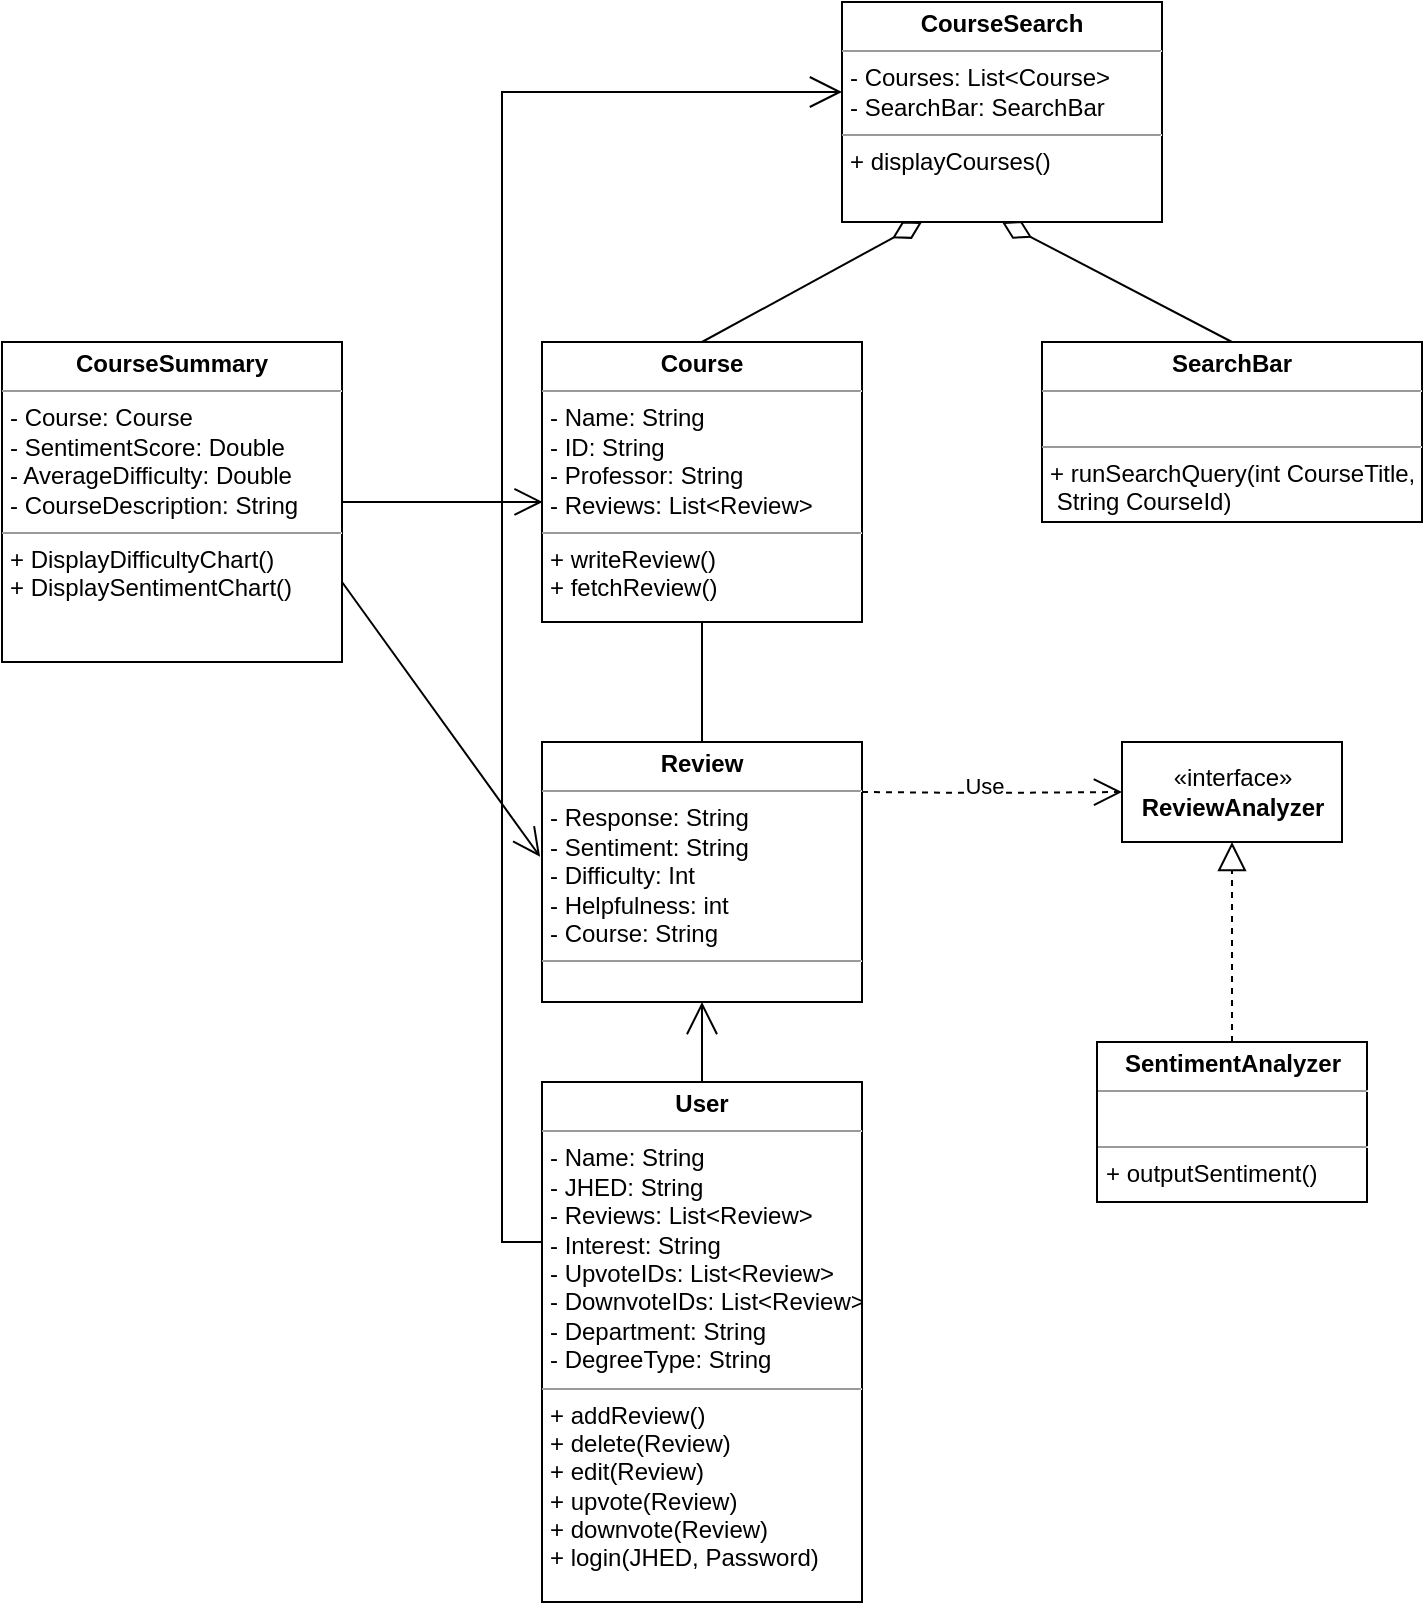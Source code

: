 <mxfile version="20.5.3" type="github">
  <diagram id="4XTOWNeRHPp-hLria3tP" name="Page-1">
    <mxGraphModel dx="1694" dy="287" grid="1" gridSize="10" guides="1" tooltips="1" connect="1" arrows="1" fold="1" page="1" pageScale="1" pageWidth="1100" pageHeight="850" math="0" shadow="0">
      <root>
        <mxCell id="0" />
        <mxCell id="1" parent="0" />
        <mxCell id="gsyXQG4FVz-aXH8XWBUT-53" style="edgeStyle=none;rounded=0;orthogonalLoop=1;jettySize=auto;html=1;exitX=0.5;exitY=0;exitDx=0;exitDy=0;entryX=0.25;entryY=1;entryDx=0;entryDy=0;startArrow=none;startFill=0;endArrow=diamondThin;endFill=0;startSize=14;endSize=14;sourcePerimeterSpacing=0;" parent="1" source="gsyXQG4FVz-aXH8XWBUT-15" target="gsyXQG4FVz-aXH8XWBUT-21" edge="1">
          <mxGeometry relative="1" as="geometry" />
        </mxCell>
        <mxCell id="gsyXQG4FVz-aXH8XWBUT-57" style="edgeStyle=none;rounded=0;orthogonalLoop=1;jettySize=auto;html=1;exitX=0.5;exitY=1;exitDx=0;exitDy=0;entryX=0.5;entryY=0;entryDx=0;entryDy=0;startArrow=none;startFill=0;endArrow=none;endFill=0;startSize=14;endSize=14;sourcePerimeterSpacing=0;" parent="1" source="gsyXQG4FVz-aXH8XWBUT-15" target="gsyXQG4FVz-aXH8XWBUT-16" edge="1">
          <mxGeometry relative="1" as="geometry" />
        </mxCell>
        <mxCell id="jOvYZxievd3dL9-hsqpI-9" value="" style="edgeStyle=orthogonalEdgeStyle;rounded=0;orthogonalLoop=1;jettySize=auto;html=1;endArrow=none;endFill=0;" parent="1" source="gsyXQG4FVz-aXH8XWBUT-15" target="gsyXQG4FVz-aXH8XWBUT-16" edge="1">
          <mxGeometry relative="1" as="geometry" />
        </mxCell>
        <mxCell id="gsyXQG4FVz-aXH8XWBUT-15" value="&lt;p style=&quot;margin:0px;margin-top:4px;text-align:center;&quot;&gt;&lt;b&gt;Course&lt;/b&gt;&lt;/p&gt;&lt;hr size=&quot;1&quot;&gt;&lt;p style=&quot;margin:0px;margin-left:4px;&quot;&gt;- Name: String&lt;/p&gt;&lt;p style=&quot;margin:0px;margin-left:4px;&quot;&gt;- ID: String&lt;/p&gt;&lt;p style=&quot;margin:0px;margin-left:4px;&quot;&gt;- Professor: String&lt;/p&gt;&lt;p style=&quot;margin:0px;margin-left:4px;&quot;&gt;- Reviews: List&amp;lt;Review&amp;gt;&lt;/p&gt;&lt;hr size=&quot;1&quot;&gt;&lt;p style=&quot;margin:0px;margin-left:4px;&quot;&gt;+ writeReview()&lt;/p&gt;&lt;p style=&quot;margin:0px;margin-left:4px;&quot;&gt;+ fetchReview()&lt;/p&gt;&lt;p style=&quot;margin:0px;margin-left:4px;&quot;&gt;&lt;br&gt;&lt;/p&gt;" style="verticalAlign=top;align=left;overflow=fill;fontSize=12;fontFamily=Helvetica;html=1;" parent="1" vertex="1">
          <mxGeometry x="380" y="1045" width="160" height="140" as="geometry" />
        </mxCell>
        <mxCell id="gsyXQG4FVz-aXH8XWBUT-56" style="edgeStyle=none;rounded=0;orthogonalLoop=1;jettySize=auto;html=1;exitX=0.5;exitY=1;exitDx=0;exitDy=0;entryX=0.5;entryY=0;entryDx=0;entryDy=0;startArrow=open;startFill=0;endArrow=none;endFill=0;startSize=14;endSize=14;sourcePerimeterSpacing=0;" parent="1" source="gsyXQG4FVz-aXH8XWBUT-16" target="gsyXQG4FVz-aXH8XWBUT-18" edge="1">
          <mxGeometry relative="1" as="geometry" />
        </mxCell>
        <mxCell id="gsyXQG4FVz-aXH8XWBUT-16" value="&lt;p style=&quot;margin:0px;margin-top:4px;text-align:center;&quot;&gt;&lt;b&gt;Review&lt;/b&gt;&lt;/p&gt;&lt;hr size=&quot;1&quot;&gt;&lt;p style=&quot;margin:0px;margin-left:4px;&quot;&gt;&lt;span style=&quot;background-color: initial;&quot;&gt;- Response: String&lt;/span&gt;&lt;br&gt;&lt;/p&gt;&lt;p style=&quot;margin:0px;margin-left:4px;&quot;&gt;- Sentiment: String&lt;/p&gt;&lt;p style=&quot;margin:0px;margin-left:4px;&quot;&gt;- Difficulty: Int&lt;/p&gt;&lt;p style=&quot;margin:0px;margin-left:4px;&quot;&gt;- Helpfulness: int&lt;/p&gt;&lt;p style=&quot;margin:0px;margin-left:4px;&quot;&gt;- Course: String&lt;/p&gt;&lt;hr size=&quot;1&quot;&gt;&lt;p style=&quot;margin:0px;margin-left:4px;&quot;&gt;&lt;br&gt;&lt;/p&gt;" style="verticalAlign=top;align=left;overflow=fill;fontSize=12;fontFamily=Helvetica;html=1;" parent="1" vertex="1">
          <mxGeometry x="380" y="1245" width="160" height="130" as="geometry" />
        </mxCell>
        <mxCell id="gsyXQG4FVz-aXH8XWBUT-58" style="edgeStyle=orthogonalEdgeStyle;rounded=0;orthogonalLoop=1;jettySize=auto;html=1;exitX=0;exitY=0.5;exitDx=0;exitDy=0;startArrow=none;startFill=0;endArrow=open;endFill=0;startSize=14;endSize=14;sourcePerimeterSpacing=0;" parent="1" source="gsyXQG4FVz-aXH8XWBUT-18" target="gsyXQG4FVz-aXH8XWBUT-21" edge="1">
          <mxGeometry relative="1" as="geometry">
            <Array as="points">
              <mxPoint x="360" y="1495" />
              <mxPoint x="360" y="920" />
            </Array>
          </mxGeometry>
        </mxCell>
        <mxCell id="gsyXQG4FVz-aXH8XWBUT-18" value="&lt;p style=&quot;margin:0px;margin-top:4px;text-align:center;&quot;&gt;&lt;b&gt;User&lt;/b&gt;&lt;/p&gt;&lt;hr size=&quot;1&quot;&gt;&lt;p style=&quot;margin:0px;margin-left:4px;&quot;&gt;- Name: String&lt;/p&gt;&lt;p style=&quot;margin:0px;margin-left:4px;&quot;&gt;- JHED: String&lt;/p&gt;&lt;p style=&quot;margin:0px;margin-left:4px;&quot;&gt;- Reviews: List&amp;lt;Review&amp;gt;&lt;/p&gt;&lt;p style=&quot;margin:0px;margin-left:4px;&quot;&gt;- Interest: String&lt;/p&gt;&lt;p style=&quot;margin:0px;margin-left:4px;&quot;&gt;- UpvoteIDs: List&amp;lt;Review&amp;gt;&lt;/p&gt;&lt;p style=&quot;margin:0px;margin-left:4px;&quot;&gt;- DownvoteIDs: List&amp;lt;Review&amp;gt;&lt;/p&gt;&lt;p style=&quot;margin:0px;margin-left:4px;&quot;&gt;- Department: String&lt;/p&gt;&lt;p style=&quot;margin:0px;margin-left:4px;&quot;&gt;- DegreeType: String&lt;/p&gt;&lt;hr size=&quot;1&quot;&gt;&lt;p style=&quot;margin:0px;margin-left:4px;&quot;&gt;+ addReview()&lt;/p&gt;&lt;p style=&quot;margin:0px;margin-left:4px;&quot;&gt;+ delete(Review)&lt;/p&gt;&lt;p style=&quot;margin:0px;margin-left:4px;&quot;&gt;+ edit(Review)&lt;/p&gt;&lt;p style=&quot;margin:0px;margin-left:4px;&quot;&gt;+ upvote(Review)&lt;/p&gt;&lt;p style=&quot;margin: 0px 0px 0px 4px;&quot;&gt;+ downvote(Review)&lt;/p&gt;&lt;p style=&quot;margin:0px;margin-left:4px;&quot;&gt;+ login(JHED, Password)&lt;/p&gt;" style="verticalAlign=top;align=left;overflow=fill;fontSize=12;fontFamily=Helvetica;html=1;" parent="1" vertex="1">
          <mxGeometry x="380" y="1415" width="160" height="260" as="geometry" />
        </mxCell>
        <mxCell id="gsyXQG4FVz-aXH8XWBUT-54" style="edgeStyle=none;rounded=0;orthogonalLoop=1;jettySize=auto;html=1;exitX=0.5;exitY=0;exitDx=0;exitDy=0;entryX=0.5;entryY=1;entryDx=0;entryDy=0;startArrow=none;startFill=0;endArrow=diamondThin;endFill=0;startSize=14;endSize=14;sourcePerimeterSpacing=0;" parent="1" source="gsyXQG4FVz-aXH8XWBUT-19" target="gsyXQG4FVz-aXH8XWBUT-21" edge="1">
          <mxGeometry relative="1" as="geometry" />
        </mxCell>
        <mxCell id="gsyXQG4FVz-aXH8XWBUT-19" value="&lt;p style=&quot;margin:0px;margin-top:4px;text-align:center;&quot;&gt;&lt;b&gt;SearchBar&lt;/b&gt;&lt;/p&gt;&lt;hr size=&quot;1&quot;&gt;&lt;p style=&quot;margin:0px;margin-left:4px;&quot;&gt;&lt;br&gt;&lt;/p&gt;&lt;hr size=&quot;1&quot;&gt;&lt;p style=&quot;margin:0px;margin-left:4px;&quot;&gt;+ runSearchQuery(int CourseTitle,&lt;/p&gt;&lt;p style=&quot;margin:0px;margin-left:4px;&quot;&gt;&amp;nbsp;String CourseId)&lt;/p&gt;&lt;p style=&quot;margin:0px;margin-left:4px;&quot;&gt;&lt;br&gt;&lt;/p&gt;&lt;p style=&quot;margin:0px;margin-left:4px;&quot;&gt;&lt;br&gt;&lt;/p&gt;&lt;p style=&quot;margin:0px;margin-left:4px;&quot;&gt;&lt;br&gt;&lt;/p&gt;" style="verticalAlign=top;align=left;overflow=fill;fontSize=12;fontFamily=Helvetica;html=1;" parent="1" vertex="1">
          <mxGeometry x="630" y="1045" width="190" height="90" as="geometry" />
        </mxCell>
        <mxCell id="gsyXQG4FVz-aXH8XWBUT-21" value="&lt;p style=&quot;margin:0px;margin-top:4px;text-align:center;&quot;&gt;&lt;b&gt;CourseSearch&lt;/b&gt;&lt;/p&gt;&lt;hr size=&quot;1&quot;&gt;&lt;p style=&quot;margin:0px;margin-left:4px;&quot;&gt;- Courses: List&amp;lt;Course&amp;gt;&lt;/p&gt;&lt;p style=&quot;margin:0px;margin-left:4px;&quot;&gt;- SearchBar: SearchBar&lt;br&gt;&lt;/p&gt;&lt;hr size=&quot;1&quot;&gt;&lt;p style=&quot;margin:0px;margin-left:4px;&quot;&gt;+ displayCourses()&lt;/p&gt;&lt;p style=&quot;margin:0px;margin-left:4px;&quot;&gt;&lt;br&gt;&lt;/p&gt;&lt;p style=&quot;margin:0px;margin-left:4px;&quot;&gt;&lt;br&gt;&lt;/p&gt;&lt;p style=&quot;margin:0px;margin-left:4px;&quot;&gt;&lt;br&gt;&lt;/p&gt;&lt;p style=&quot;margin:0px;margin-left:4px;&quot;&gt;&lt;br&gt;&lt;/p&gt;&lt;p style=&quot;margin:0px;margin-left:4px;&quot;&gt;&lt;br&gt;&lt;/p&gt;" style="verticalAlign=top;align=left;overflow=fill;fontSize=12;fontFamily=Helvetica;html=1;" parent="1" vertex="1">
          <mxGeometry x="530" y="875" width="160" height="110" as="geometry" />
        </mxCell>
        <mxCell id="gsyXQG4FVz-aXH8XWBUT-41" style="edgeStyle=orthogonalEdgeStyle;rounded=0;orthogonalLoop=1;jettySize=auto;html=1;exitX=1;exitY=0.5;exitDx=0;exitDy=0;entryX=0;entryY=0.5;entryDx=0;entryDy=0;startArrow=none;startFill=0;endArrow=open;endFill=0;startSize=14;sourcePerimeterSpacing=0;dashed=1;endSize=12;" parent="1" target="gsyXQG4FVz-aXH8XWBUT-45" edge="1">
          <mxGeometry relative="1" as="geometry">
            <mxPoint x="540" y="1270" as="sourcePoint" />
          </mxGeometry>
        </mxCell>
        <mxCell id="gsyXQG4FVz-aXH8XWBUT-42" value="Use" style="edgeLabel;html=1;align=center;verticalAlign=middle;resizable=0;points=[];" parent="gsyXQG4FVz-aXH8XWBUT-41" vertex="1" connectable="0">
          <mxGeometry x="-0.061" y="3" relative="1" as="geometry">
            <mxPoint as="offset" />
          </mxGeometry>
        </mxCell>
        <mxCell id="gsyXQG4FVz-aXH8XWBUT-43" style="edgeStyle=orthogonalEdgeStyle;rounded=0;orthogonalLoop=1;jettySize=auto;html=1;exitX=0.5;exitY=0;exitDx=0;exitDy=0;entryX=0.5;entryY=1;entryDx=0;entryDy=0;dashed=1;startArrow=none;startFill=0;endArrow=block;endFill=0;startSize=14;endSize=12;sourcePerimeterSpacing=0;" parent="1" source="XghaN851XgYam1Wc7i2B-1" target="gsyXQG4FVz-aXH8XWBUT-45" edge="1">
          <mxGeometry relative="1" as="geometry">
            <mxPoint x="725" y="1425" as="sourcePoint" />
          </mxGeometry>
        </mxCell>
        <mxCell id="gsyXQG4FVz-aXH8XWBUT-45" value="«interface»&lt;br&gt;&lt;b&gt;ReviewAnalyzer&lt;/b&gt;" style="html=1;" parent="1" vertex="1">
          <mxGeometry x="670" y="1245" width="110" height="50" as="geometry" />
        </mxCell>
        <mxCell id="XghaN851XgYam1Wc7i2B-1" value="&lt;p style=&quot;margin:0px;margin-top:4px;text-align:center;&quot;&gt;&lt;b&gt;SentimentAnalyzer&lt;/b&gt;&lt;/p&gt;&lt;hr size=&quot;1&quot;&gt;&lt;p style=&quot;margin:0px;margin-left:4px;&quot;&gt;&lt;br&gt;&lt;/p&gt;&lt;hr size=&quot;1&quot;&gt;&lt;p style=&quot;margin:0px;margin-left:4px;&quot;&gt;+ outputSentiment()&lt;/p&gt;" style="verticalAlign=top;align=left;overflow=fill;fontSize=12;fontFamily=Helvetica;html=1;" parent="1" vertex="1">
          <mxGeometry x="657.5" y="1395" width="135" height="80" as="geometry" />
        </mxCell>
        <mxCell id="WCPI-c-yS2E4uOpqmpkR-4" style="edgeStyle=orthogonalEdgeStyle;rounded=0;orthogonalLoop=1;jettySize=auto;html=1;exitX=1;exitY=0.5;exitDx=0;exitDy=0;entryX=0.002;entryY=0.571;entryDx=0;entryDy=0;entryPerimeter=0;endArrow=open;endFill=0;endSize=12;" edge="1" parent="1" source="WCPI-c-yS2E4uOpqmpkR-2" target="gsyXQG4FVz-aXH8XWBUT-15">
          <mxGeometry relative="1" as="geometry" />
        </mxCell>
        <mxCell id="WCPI-c-yS2E4uOpqmpkR-5" style="rounded=0;orthogonalLoop=1;jettySize=auto;html=1;exitX=1;exitY=0.75;exitDx=0;exitDy=0;entryX=-0.006;entryY=0.441;entryDx=0;entryDy=0;entryPerimeter=0;endArrow=open;endFill=0;endSize=12;" edge="1" parent="1" source="WCPI-c-yS2E4uOpqmpkR-2" target="gsyXQG4FVz-aXH8XWBUT-16">
          <mxGeometry relative="1" as="geometry" />
        </mxCell>
        <mxCell id="WCPI-c-yS2E4uOpqmpkR-2" value="&lt;p style=&quot;margin:0px;margin-top:4px;text-align:center;&quot;&gt;&lt;b&gt;CourseSummary&lt;/b&gt;&lt;/p&gt;&lt;hr size=&quot;1&quot;&gt;&lt;p style=&quot;margin:0px;margin-left:4px;&quot;&gt;- Course: Course&lt;br&gt;&lt;/p&gt;&lt;p style=&quot;margin:0px;margin-left:4px;&quot;&gt;- SentimentScore: Double&lt;/p&gt;&lt;p style=&quot;margin:0px;margin-left:4px;&quot;&gt;- AverageDifficulty: Double&lt;/p&gt;&lt;p style=&quot;margin:0px;margin-left:4px;&quot;&gt;- CourseDescription: String&lt;/p&gt;&lt;hr size=&quot;1&quot;&gt;&lt;p style=&quot;margin:0px;margin-left:4px;&quot;&gt;+ DisplayDifficultyChart()&lt;/p&gt;&lt;p style=&quot;margin:0px;margin-left:4px;&quot;&gt;+ DisplaySentimentChart()&lt;/p&gt;" style="verticalAlign=top;align=left;overflow=fill;fontSize=12;fontFamily=Helvetica;html=1;" vertex="1" parent="1">
          <mxGeometry x="110" y="1045" width="170" height="160" as="geometry" />
        </mxCell>
      </root>
    </mxGraphModel>
  </diagram>
</mxfile>
